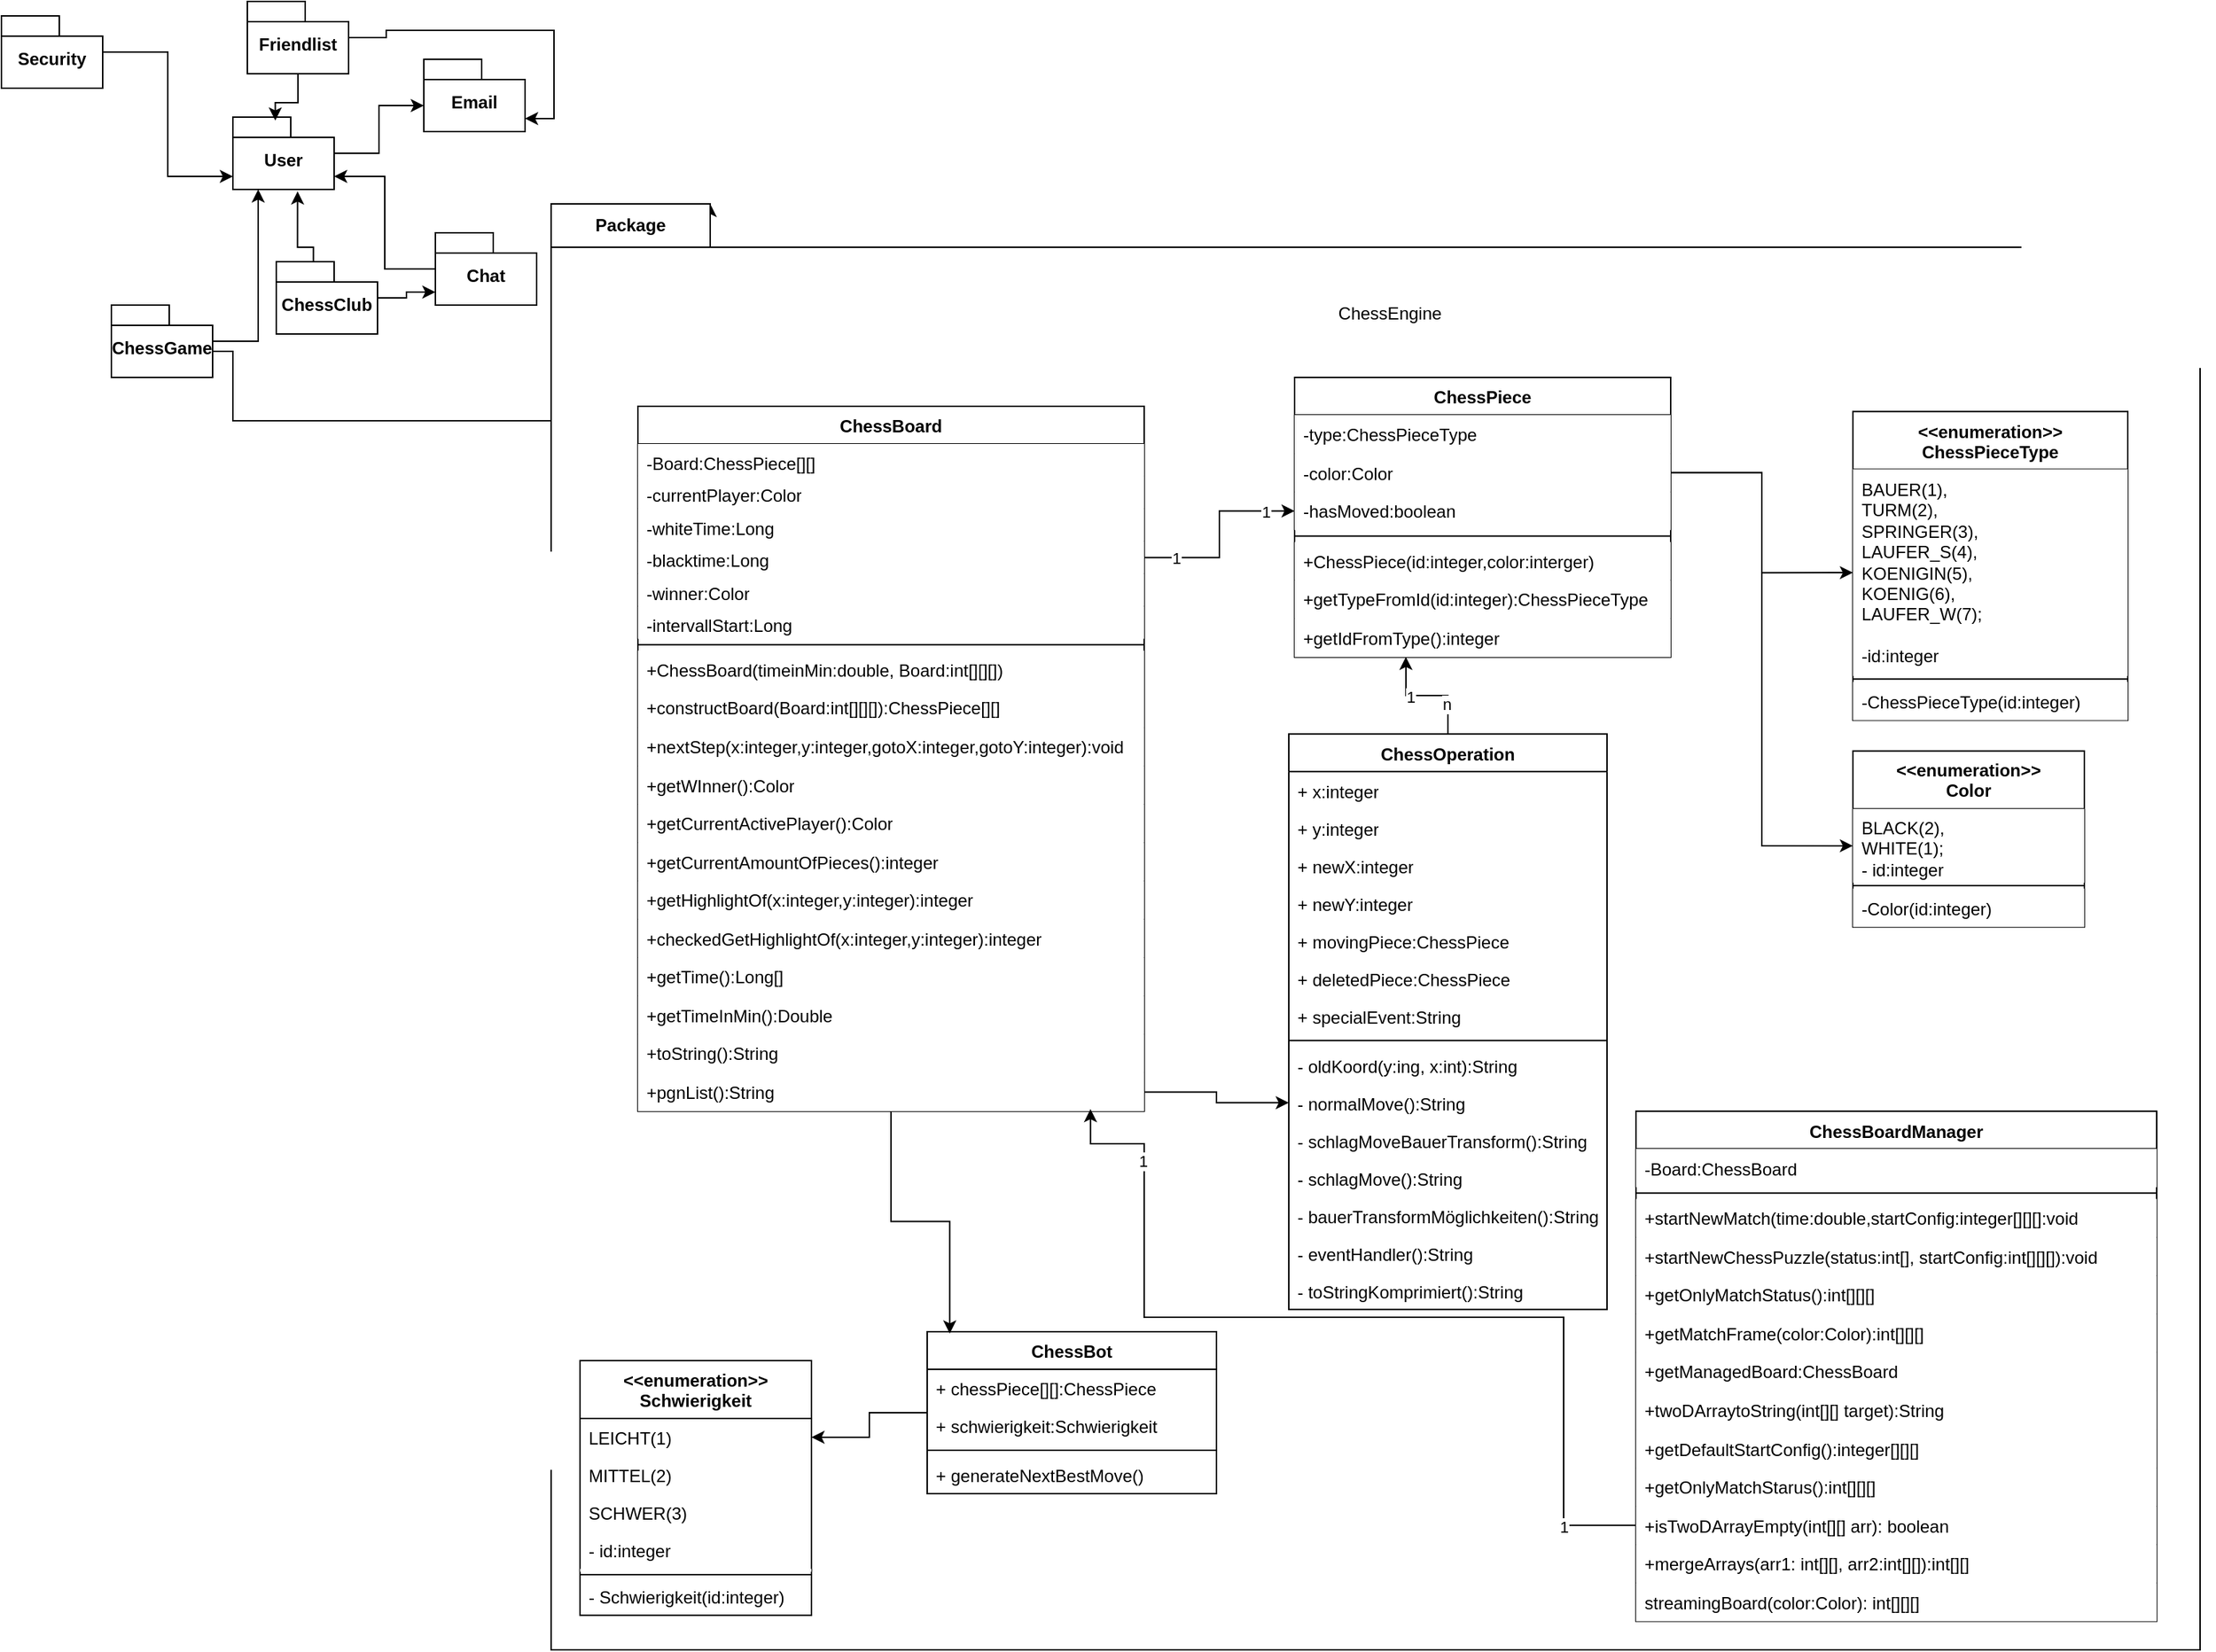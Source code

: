<mxfile version="22.0.3" type="device">
  <diagram name="Seite-1" id="c28Q1IENT9KXUYJO6mZ8">
    <mxGraphModel dx="2707" dy="1098" grid="1" gridSize="10" guides="1" tooltips="1" connect="1" arrows="1" fold="1" page="1" pageScale="1" pageWidth="827" pageHeight="1169" math="0" shadow="0">
      <root>
        <mxCell id="0" />
        <mxCell id="1" parent="0" />
        <mxCell id="IfCNX7LFpCoSi9c5CtZU-1" value="Email" style="shape=folder;fontStyle=1;spacingTop=10;tabWidth=40;tabHeight=14;tabPosition=left;html=1;whiteSpace=wrap;strokeColor=#000000;movable=1;resizable=1;rotatable=1;deletable=1;editable=1;locked=0;connectable=1;" parent="1" vertex="1">
          <mxGeometry x="-448" y="50" width="70" height="50" as="geometry" />
        </mxCell>
        <mxCell id="IfCNX7LFpCoSi9c5CtZU-2" value="Security" style="shape=folder;fontStyle=1;spacingTop=10;tabWidth=40;tabHeight=14;tabPosition=left;html=1;whiteSpace=wrap;strokeColor=#000000;movable=1;resizable=1;rotatable=1;deletable=1;editable=1;locked=0;connectable=1;" parent="1" vertex="1">
          <mxGeometry x="-740" y="20" width="70" height="50" as="geometry" />
        </mxCell>
        <mxCell id="IfCNX7LFpCoSi9c5CtZU-3" value="Friendlist" style="shape=folder;fontStyle=1;spacingTop=10;tabWidth=40;tabHeight=14;tabPosition=left;html=1;whiteSpace=wrap;strokeColor=#000000;movable=1;resizable=1;rotatable=1;deletable=1;editable=1;locked=0;connectable=1;" parent="1" vertex="1">
          <mxGeometry x="-570" y="10" width="70" height="50" as="geometry" />
        </mxCell>
        <mxCell id="IfCNX7LFpCoSi9c5CtZU-4" value="Chat" style="shape=folder;fontStyle=1;spacingTop=10;tabWidth=40;tabHeight=14;tabPosition=left;html=1;whiteSpace=wrap;strokeColor=#000000;movable=1;resizable=1;rotatable=1;deletable=1;editable=1;locked=0;connectable=1;" parent="1" vertex="1">
          <mxGeometry x="-440" y="170" width="70" height="50" as="geometry" />
        </mxCell>
        <mxCell id="IfCNX7LFpCoSi9c5CtZU-5" value="ChessGame" style="shape=folder;fontStyle=1;spacingTop=10;tabWidth=40;tabHeight=14;tabPosition=left;html=1;whiteSpace=wrap;strokeColor=#000000;movable=1;resizable=1;rotatable=1;deletable=1;editable=1;locked=0;connectable=1;" parent="1" vertex="1">
          <mxGeometry x="-664" y="220" width="70" height="50" as="geometry" />
        </mxCell>
        <mxCell id="IfCNX7LFpCoSi9c5CtZU-7" value="User" style="shape=folder;fontStyle=1;spacingTop=10;tabWidth=40;tabHeight=14;tabPosition=left;html=1;whiteSpace=wrap;strokeColor=#000000;movable=1;resizable=1;rotatable=1;deletable=1;editable=1;locked=0;connectable=1;" parent="1" vertex="1">
          <mxGeometry x="-580" y="90" width="70" height="50" as="geometry" />
        </mxCell>
        <mxCell id="IfCNX7LFpCoSi9c5CtZU-9" value="ChessClub" style="shape=folder;fontStyle=1;spacingTop=10;tabWidth=40;tabHeight=14;tabPosition=left;html=1;whiteSpace=wrap;strokeColor=#000000;movable=1;resizable=1;rotatable=1;deletable=1;editable=1;locked=0;connectable=1;" parent="1" vertex="1">
          <mxGeometry x="-550" y="190" width="70" height="50" as="geometry" />
        </mxCell>
        <mxCell id="IfCNX7LFpCoSi9c5CtZU-10" style="edgeStyle=orthogonalEdgeStyle;rounded=0;orthogonalLoop=1;jettySize=auto;html=1;entryX=0;entryY=0;entryDx=0;entryDy=32;entryPerimeter=0;strokeColor=#000000;movable=1;resizable=1;rotatable=1;deletable=1;editable=1;locked=0;connectable=1;" parent="1" source="IfCNX7LFpCoSi9c5CtZU-7" target="IfCNX7LFpCoSi9c5CtZU-1" edge="1">
          <mxGeometry relative="1" as="geometry" />
        </mxCell>
        <mxCell id="IfCNX7LFpCoSi9c5CtZU-11" style="edgeStyle=orthogonalEdgeStyle;rounded=0;orthogonalLoop=1;jettySize=auto;html=1;entryX=0.419;entryY=0.047;entryDx=0;entryDy=0;entryPerimeter=0;strokeColor=#000000;movable=1;resizable=1;rotatable=1;deletable=1;editable=1;locked=0;connectable=1;" parent="1" source="IfCNX7LFpCoSi9c5CtZU-3" target="IfCNX7LFpCoSi9c5CtZU-7" edge="1">
          <mxGeometry relative="1" as="geometry" />
        </mxCell>
        <mxCell id="IfCNX7LFpCoSi9c5CtZU-12" style="edgeStyle=orthogonalEdgeStyle;rounded=0;orthogonalLoop=1;jettySize=auto;html=1;entryX=0;entryY=0;entryDx=70;entryDy=41;entryPerimeter=0;strokeColor=#000000;movable=1;resizable=1;rotatable=1;deletable=1;editable=1;locked=0;connectable=1;" parent="1" source="IfCNX7LFpCoSi9c5CtZU-4" target="IfCNX7LFpCoSi9c5CtZU-7" edge="1">
          <mxGeometry relative="1" as="geometry" />
        </mxCell>
        <mxCell id="IfCNX7LFpCoSi9c5CtZU-14" style="edgeStyle=orthogonalEdgeStyle;rounded=0;orthogonalLoop=1;jettySize=auto;html=1;exitX=0;exitY=0;exitDx=70;exitDy=32;exitPerimeter=0;entryX=0;entryY=0;entryDx=110;entryDy=0;entryPerimeter=0;movable=1;resizable=1;rotatable=1;deletable=1;editable=1;locked=0;connectable=1;" parent="1" source="IfCNX7LFpCoSi9c5CtZU-5" target="IfCNX7LFpCoSi9c5CtZU-20" edge="1">
          <mxGeometry relative="1" as="geometry">
            <mxPoint x="-280" y="361" as="targetPoint" />
            <Array as="points">
              <mxPoint x="-580" y="252" />
              <mxPoint x="-580" y="300" />
            </Array>
          </mxGeometry>
        </mxCell>
        <mxCell id="IfCNX7LFpCoSi9c5CtZU-15" style="edgeStyle=orthogonalEdgeStyle;rounded=0;orthogonalLoop=1;jettySize=auto;html=1;strokeColor=#000000;entryX=0.639;entryY=1.028;entryDx=0;entryDy=0;entryPerimeter=0;exitX=0.367;exitY=-0.007;exitDx=0;exitDy=0;exitPerimeter=0;movable=1;resizable=1;rotatable=1;deletable=1;editable=1;locked=0;connectable=1;" parent="1" source="IfCNX7LFpCoSi9c5CtZU-9" target="IfCNX7LFpCoSi9c5CtZU-7" edge="1">
          <mxGeometry relative="1" as="geometry">
            <mxPoint x="-449" y="180" as="targetPoint" />
            <Array as="points">
              <mxPoint x="-524" y="180" />
              <mxPoint x="-535" y="180" />
            </Array>
          </mxGeometry>
        </mxCell>
        <mxCell id="IfCNX7LFpCoSi9c5CtZU-16" style="edgeStyle=orthogonalEdgeStyle;rounded=0;orthogonalLoop=1;jettySize=auto;html=1;entryX=0.25;entryY=1;entryDx=0;entryDy=0;entryPerimeter=0;strokeColor=#000000;movable=1;resizable=1;rotatable=1;deletable=1;editable=1;locked=0;connectable=1;" parent="1" source="IfCNX7LFpCoSi9c5CtZU-5" target="IfCNX7LFpCoSi9c5CtZU-7" edge="1">
          <mxGeometry relative="1" as="geometry" />
        </mxCell>
        <mxCell id="IfCNX7LFpCoSi9c5CtZU-17" style="edgeStyle=orthogonalEdgeStyle;rounded=0;orthogonalLoop=1;jettySize=auto;html=1;entryX=0;entryY=0;entryDx=70;entryDy=41;entryPerimeter=0;strokeColor=#000000;movable=1;resizable=1;rotatable=1;deletable=1;editable=1;locked=0;connectable=1;" parent="1" source="IfCNX7LFpCoSi9c5CtZU-3" target="IfCNX7LFpCoSi9c5CtZU-1" edge="1">
          <mxGeometry relative="1" as="geometry" />
        </mxCell>
        <mxCell id="IfCNX7LFpCoSi9c5CtZU-18" style="edgeStyle=orthogonalEdgeStyle;rounded=0;orthogonalLoop=1;jettySize=auto;html=1;entryX=0;entryY=0;entryDx=0;entryDy=41;entryPerimeter=0;strokeColor=#000000;movable=1;resizable=1;rotatable=1;deletable=1;editable=1;locked=0;connectable=1;" parent="1" source="IfCNX7LFpCoSi9c5CtZU-2" target="IfCNX7LFpCoSi9c5CtZU-7" edge="1">
          <mxGeometry relative="1" as="geometry" />
        </mxCell>
        <mxCell id="IfCNX7LFpCoSi9c5CtZU-19" style="edgeStyle=orthogonalEdgeStyle;rounded=0;orthogonalLoop=1;jettySize=auto;html=1;entryX=0;entryY=0;entryDx=0;entryDy=41;entryPerimeter=0;strokeColor=#000000;movable=1;resizable=1;rotatable=1;deletable=1;editable=1;locked=0;connectable=1;" parent="1" source="IfCNX7LFpCoSi9c5CtZU-9" target="IfCNX7LFpCoSi9c5CtZU-4" edge="1">
          <mxGeometry relative="1" as="geometry" />
        </mxCell>
        <mxCell id="IfCNX7LFpCoSi9c5CtZU-20" value="Package" style="shape=folder;fontStyle=1;tabWidth=110;tabHeight=30;tabPosition=left;html=1;boundedLbl=1;labelInHeader=1;container=0;collapsible=0;whiteSpace=wrap;movable=1;resizable=1;rotatable=1;deletable=1;editable=1;locked=0;connectable=1;" parent="1" vertex="1">
          <mxGeometry x="-360" y="150" width="1140" height="1000" as="geometry" />
        </mxCell>
        <mxCell id="IfCNX7LFpCoSi9c5CtZU-21" value="ChessEngine" style="html=1;strokeColor=none;resizeWidth=1;resizeHeight=1;fillColor=none;part=1;connectable=1;allowArrows=0;deletable=1;whiteSpace=wrap;movable=1;resizable=1;rotatable=1;editable=1;locked=0;" parent="1" vertex="1">
          <mxGeometry x="-350" y="150" width="1140" height="91.757" as="geometry">
            <mxPoint y="30" as="offset" />
          </mxGeometry>
        </mxCell>
        <mxCell id="IfCNX7LFpCoSi9c5CtZU-80" value="ChessBoardManager" style="swimlane;fontStyle=1;align=center;verticalAlign=top;childLayout=stackLayout;horizontal=1;startSize=26;horizontalStack=0;resizeParent=1;resizeParentMax=0;resizeLast=0;collapsible=1;marginBottom=0;whiteSpace=wrap;html=1;fillColor=#FFFFFF;movable=1;resizable=1;rotatable=1;deletable=1;editable=1;locked=0;connectable=1;" parent="1" vertex="1">
          <mxGeometry x="390" y="777.522" width="360" height="352.737" as="geometry" />
        </mxCell>
        <mxCell id="IfCNX7LFpCoSi9c5CtZU-81" value="-Board:ChessBoard" style="text;strokeColor=none;fillColor=#FFFFFF;align=left;verticalAlign=top;spacingLeft=4;spacingRight=4;overflow=hidden;rotatable=1;points=[[0,0.5],[1,0.5]];portConstraint=eastwest;whiteSpace=wrap;html=1;movable=1;resizable=1;deletable=1;editable=1;locked=0;connectable=1;" parent="IfCNX7LFpCoSi9c5CtZU-80" vertex="1">
          <mxGeometry y="26" width="360" height="26.547" as="geometry" />
        </mxCell>
        <mxCell id="IfCNX7LFpCoSi9c5CtZU-83" value="" style="line;strokeWidth=1;fillColor=#FFFFFF;align=left;verticalAlign=middle;spacingTop=-1;spacingLeft=3;spacingRight=3;rotatable=1;labelPosition=right;points=[];portConstraint=eastwest;strokeColor=inherit;movable=1;resizable=1;deletable=1;editable=1;locked=0;connectable=1;" parent="IfCNX7LFpCoSi9c5CtZU-80" vertex="1">
          <mxGeometry y="52.547" width="360" height="8.168" as="geometry" />
        </mxCell>
        <mxCell id="IfCNX7LFpCoSi9c5CtZU-84" value="+startNewMatch(time:double,startConfig:integer[][][]:void" style="text;strokeColor=none;fillColor=#FFFFFF;align=left;verticalAlign=top;spacingLeft=4;spacingRight=4;overflow=hidden;rotatable=1;points=[[0,0.5],[1,0.5]];portConstraint=eastwest;whiteSpace=wrap;html=1;movable=1;resizable=1;deletable=1;editable=1;locked=0;connectable=1;" parent="IfCNX7LFpCoSi9c5CtZU-80" vertex="1">
          <mxGeometry y="60.716" width="360" height="26.547" as="geometry" />
        </mxCell>
        <mxCell id="XPDA9a6sTZwHY-Tw1bYk-1" value="+startNewChessPuzzle(status:int[], startConfig:int[][][]):void" style="text;strokeColor=none;fillColor=#FFFFFF;align=left;verticalAlign=top;spacingLeft=4;spacingRight=4;overflow=hidden;rotatable=1;points=[[0,0.5],[1,0.5]];portConstraint=eastwest;whiteSpace=wrap;html=1;movable=1;resizable=1;deletable=1;editable=1;locked=0;connectable=1;" parent="IfCNX7LFpCoSi9c5CtZU-80" vertex="1">
          <mxGeometry y="87.263" width="360" height="26.547" as="geometry" />
        </mxCell>
        <mxCell id="XPDA9a6sTZwHY-Tw1bYk-2" value="+getOnlyMatchStatus():int[][][]" style="text;strokeColor=none;fillColor=#FFFFFF;align=left;verticalAlign=top;spacingLeft=4;spacingRight=4;overflow=hidden;rotatable=1;points=[[0,0.5],[1,0.5]];portConstraint=eastwest;whiteSpace=wrap;html=1;movable=1;resizable=1;deletable=1;editable=1;locked=0;connectable=1;" parent="IfCNX7LFpCoSi9c5CtZU-80" vertex="1">
          <mxGeometry y="113.811" width="360" height="26.547" as="geometry" />
        </mxCell>
        <mxCell id="XPDA9a6sTZwHY-Tw1bYk-3" value="+getMatchFrame(color:Color):int[][][]" style="text;strokeColor=none;fillColor=#FFFFFF;align=left;verticalAlign=top;spacingLeft=4;spacingRight=4;overflow=hidden;rotatable=1;points=[[0,0.5],[1,0.5]];portConstraint=eastwest;whiteSpace=wrap;html=1;movable=1;resizable=1;deletable=1;editable=1;locked=0;connectable=1;" parent="IfCNX7LFpCoSi9c5CtZU-80" vertex="1">
          <mxGeometry y="140.358" width="360" height="26.547" as="geometry" />
        </mxCell>
        <mxCell id="IfCNX7LFpCoSi9c5CtZU-89" value="+getManagedBoard:ChessBoard" style="text;strokeColor=none;fillColor=#FFFFFF;align=left;verticalAlign=top;spacingLeft=4;spacingRight=4;overflow=hidden;rotatable=1;points=[[0,0.5],[1,0.5]];portConstraint=eastwest;whiteSpace=wrap;html=1;movable=1;resizable=1;deletable=1;editable=1;locked=0;connectable=1;" parent="IfCNX7LFpCoSi9c5CtZU-80" vertex="1">
          <mxGeometry y="166.905" width="360" height="26.547" as="geometry" />
        </mxCell>
        <mxCell id="XPDA9a6sTZwHY-Tw1bYk-4" value="+twoDArraytoString(int[][] target):String" style="text;strokeColor=none;fillColor=#FFFFFF;align=left;verticalAlign=top;spacingLeft=4;spacingRight=4;overflow=hidden;rotatable=1;points=[[0,0.5],[1,0.5]];portConstraint=eastwest;whiteSpace=wrap;html=1;movable=1;resizable=1;deletable=1;editable=1;locked=0;connectable=1;" parent="IfCNX7LFpCoSi9c5CtZU-80" vertex="1">
          <mxGeometry y="193.453" width="360" height="26.547" as="geometry" />
        </mxCell>
        <mxCell id="IfCNX7LFpCoSi9c5CtZU-85" value="+getDefaultStartConfig():integer[][][]" style="text;strokeColor=none;fillColor=#FFFFFF;align=left;verticalAlign=top;spacingLeft=4;spacingRight=4;overflow=hidden;rotatable=1;points=[[0,0.5],[1,0.5]];portConstraint=eastwest;whiteSpace=wrap;html=1;movable=1;resizable=1;deletable=1;editable=1;locked=0;connectable=1;" parent="IfCNX7LFpCoSi9c5CtZU-80" vertex="1">
          <mxGeometry y="220.0" width="360" height="26.547" as="geometry" />
        </mxCell>
        <mxCell id="XPDA9a6sTZwHY-Tw1bYk-5" value="+getOnlyMatchStarus():int[][][]" style="text;strokeColor=none;fillColor=#FFFFFF;align=left;verticalAlign=top;spacingLeft=4;spacingRight=4;overflow=hidden;rotatable=1;points=[[0,0.5],[1,0.5]];portConstraint=eastwest;whiteSpace=wrap;html=1;movable=1;resizable=1;deletable=1;editable=1;locked=0;connectable=1;" parent="IfCNX7LFpCoSi9c5CtZU-80" vertex="1">
          <mxGeometry y="246.547" width="360" height="26.547" as="geometry" />
        </mxCell>
        <mxCell id="XPDA9a6sTZwHY-Tw1bYk-6" value="+isTwoDArrayEmpty(int[][] arr): boolean" style="text;strokeColor=none;fillColor=#FFFFFF;align=left;verticalAlign=top;spacingLeft=4;spacingRight=4;overflow=hidden;rotatable=1;points=[[0,0.5],[1,0.5]];portConstraint=eastwest;whiteSpace=wrap;html=1;movable=1;resizable=1;deletable=1;editable=1;locked=0;connectable=1;" parent="IfCNX7LFpCoSi9c5CtZU-80" vertex="1">
          <mxGeometry y="273.095" width="360" height="26.547" as="geometry" />
        </mxCell>
        <mxCell id="XPDA9a6sTZwHY-Tw1bYk-7" value="+mergeArrays(arr1: int[][], arr2:int[][]):int[][]" style="text;strokeColor=none;fillColor=#FFFFFF;align=left;verticalAlign=top;spacingLeft=4;spacingRight=4;overflow=hidden;rotatable=1;points=[[0,0.5],[1,0.5]];portConstraint=eastwest;whiteSpace=wrap;html=1;movable=1;resizable=1;deletable=1;editable=1;locked=0;connectable=1;" parent="IfCNX7LFpCoSi9c5CtZU-80" vertex="1">
          <mxGeometry y="299.642" width="360" height="26.547" as="geometry" />
        </mxCell>
        <mxCell id="IfCNX7LFpCoSi9c5CtZU-90" value="streamingBoard(color:Color): int[][][]" style="text;strokeColor=none;fillColor=#FFFFFF;align=left;verticalAlign=top;spacingLeft=4;spacingRight=4;overflow=hidden;rotatable=1;points=[[0,0.5],[1,0.5]];portConstraint=eastwest;whiteSpace=wrap;html=1;movable=1;resizable=1;deletable=1;editable=1;locked=0;connectable=1;" parent="IfCNX7LFpCoSi9c5CtZU-80" vertex="1">
          <mxGeometry y="326.189" width="360" height="26.547" as="geometry" />
        </mxCell>
        <mxCell id="IfCNX7LFpCoSi9c5CtZU-91" value="ChessBoard" style="swimlane;fontStyle=1;align=center;verticalAlign=top;childLayout=stackLayout;horizontal=1;startSize=26;horizontalStack=0;resizeParent=1;resizeParentMax=0;resizeLast=0;collapsible=1;marginBottom=0;whiteSpace=wrap;html=1;fillColor=#FFFFFF;movable=1;resizable=1;rotatable=1;deletable=1;editable=1;locked=0;connectable=1;" parent="1" vertex="1">
          <mxGeometry x="-300" y="290.004" width="350" height="487.516" as="geometry" />
        </mxCell>
        <mxCell id="IfCNX7LFpCoSi9c5CtZU-92" value="-Board:ChessPiece[][]" style="text;strokeColor=none;fillColor=#FFFFFF;align=left;verticalAlign=top;spacingLeft=4;spacingRight=4;overflow=hidden;rotatable=1;points=[[0,0.5],[1,0.5]];portConstraint=eastwest;whiteSpace=wrap;html=1;movable=1;resizable=1;deletable=1;editable=1;locked=0;connectable=1;" parent="IfCNX7LFpCoSi9c5CtZU-91" vertex="1">
          <mxGeometry y="26" width="350" height="22.463" as="geometry" />
        </mxCell>
        <mxCell id="IfCNX7LFpCoSi9c5CtZU-93" value="-currentPlayer:Color" style="text;strokeColor=none;fillColor=#FFFFFF;align=left;verticalAlign=top;spacingLeft=4;spacingRight=4;overflow=hidden;rotatable=1;points=[[0,0.5],[1,0.5]];portConstraint=eastwest;whiteSpace=wrap;html=1;movable=1;resizable=1;deletable=1;editable=1;locked=0;connectable=1;" parent="IfCNX7LFpCoSi9c5CtZU-91" vertex="1">
          <mxGeometry y="48.463" width="350" height="22.463" as="geometry" />
        </mxCell>
        <mxCell id="IfCNX7LFpCoSi9c5CtZU-94" value="-whiteTime:Long" style="text;strokeColor=none;fillColor=#FFFFFF;align=left;verticalAlign=top;spacingLeft=4;spacingRight=4;overflow=hidden;rotatable=1;points=[[0,0.5],[1,0.5]];portConstraint=eastwest;whiteSpace=wrap;html=1;movable=1;resizable=1;deletable=1;editable=1;locked=0;connectable=1;" parent="IfCNX7LFpCoSi9c5CtZU-91" vertex="1">
          <mxGeometry y="70.926" width="350" height="22.463" as="geometry" />
        </mxCell>
        <mxCell id="IfCNX7LFpCoSi9c5CtZU-95" value="-blacktime:Long" style="text;strokeColor=none;fillColor=#FFFFFF;align=left;verticalAlign=top;spacingLeft=4;spacingRight=4;overflow=hidden;rotatable=1;points=[[0,0.5],[1,0.5]];portConstraint=eastwest;whiteSpace=wrap;html=1;movable=1;resizable=1;deletable=1;editable=1;locked=0;connectable=1;" parent="IfCNX7LFpCoSi9c5CtZU-91" vertex="1">
          <mxGeometry y="93.389" width="350" height="22.463" as="geometry" />
        </mxCell>
        <mxCell id="IfCNX7LFpCoSi9c5CtZU-96" value="-winner:Color" style="text;strokeColor=none;fillColor=#FFFFFF;align=left;verticalAlign=top;spacingLeft=4;spacingRight=4;overflow=hidden;rotatable=1;points=[[0,0.5],[1,0.5]];portConstraint=eastwest;whiteSpace=wrap;html=1;movable=1;resizable=1;deletable=1;editable=1;locked=0;connectable=1;" parent="IfCNX7LFpCoSi9c5CtZU-91" vertex="1">
          <mxGeometry y="115.853" width="350" height="22.463" as="geometry" />
        </mxCell>
        <mxCell id="IfCNX7LFpCoSi9c5CtZU-97" value="-intervallStart:Long" style="text;strokeColor=none;fillColor=#FFFFFF;align=left;verticalAlign=top;spacingLeft=4;spacingRight=4;overflow=hidden;rotatable=1;points=[[0,0.5],[1,0.5]];portConstraint=eastwest;whiteSpace=wrap;html=1;movable=1;resizable=1;deletable=1;editable=1;locked=0;connectable=1;" parent="IfCNX7LFpCoSi9c5CtZU-91" vertex="1">
          <mxGeometry y="138.316" width="350" height="22.463" as="geometry" />
        </mxCell>
        <mxCell id="IfCNX7LFpCoSi9c5CtZU-98" value="" style="line;strokeWidth=1;fillColor=#FFFFFF;align=left;verticalAlign=middle;spacingTop=-1;spacingLeft=3;spacingRight=3;rotatable=1;labelPosition=right;points=[];portConstraint=eastwest;strokeColor=inherit;movable=1;resizable=1;deletable=1;editable=1;locked=0;connectable=1;" parent="IfCNX7LFpCoSi9c5CtZU-91" vertex="1">
          <mxGeometry y="160.779" width="350" height="8.168" as="geometry" />
        </mxCell>
        <mxCell id="IfCNX7LFpCoSi9c5CtZU-99" value="+ChessBoard(timeinMin:double, Board:int[][][])" style="text;strokeColor=none;fillColor=#FFFFFF;align=left;verticalAlign=top;spacingLeft=4;spacingRight=4;overflow=hidden;rotatable=1;points=[[0,0.5],[1,0.5]];portConstraint=eastwest;whiteSpace=wrap;html=1;movable=1;resizable=1;deletable=1;editable=1;locked=0;connectable=1;" parent="IfCNX7LFpCoSi9c5CtZU-91" vertex="1">
          <mxGeometry y="168.947" width="350" height="26.547" as="geometry" />
        </mxCell>
        <mxCell id="IfCNX7LFpCoSi9c5CtZU-100" value="+constructBoard(Board:int[][][]):ChessPiece[][]" style="text;strokeColor=none;fillColor=#FFFFFF;align=left;verticalAlign=top;spacingLeft=4;spacingRight=4;overflow=hidden;rotatable=1;points=[[0,0.5],[1,0.5]];portConstraint=eastwest;whiteSpace=wrap;html=1;movable=1;resizable=1;deletable=1;editable=1;locked=0;connectable=1;" parent="IfCNX7LFpCoSi9c5CtZU-91" vertex="1">
          <mxGeometry y="195.495" width="350" height="26.547" as="geometry" />
        </mxCell>
        <mxCell id="IfCNX7LFpCoSi9c5CtZU-101" value="+nextStep(x:integer,y:integer,gotoX:integer,gotoY:integer):void" style="text;strokeColor=none;fillColor=#FFFFFF;align=left;verticalAlign=top;spacingLeft=4;spacingRight=4;overflow=hidden;rotatable=1;points=[[0,0.5],[1,0.5]];portConstraint=eastwest;whiteSpace=wrap;html=1;movable=1;resizable=1;deletable=1;editable=1;locked=0;connectable=1;" parent="IfCNX7LFpCoSi9c5CtZU-91" vertex="1">
          <mxGeometry y="222.042" width="350" height="26.547" as="geometry" />
        </mxCell>
        <mxCell id="IfCNX7LFpCoSi9c5CtZU-102" value="+getWInner():Color" style="text;strokeColor=none;fillColor=#FFFFFF;align=left;verticalAlign=top;spacingLeft=4;spacingRight=4;overflow=hidden;rotatable=1;points=[[0,0.5],[1,0.5]];portConstraint=eastwest;whiteSpace=wrap;html=1;movable=1;resizable=1;deletable=1;editable=1;locked=0;connectable=1;" parent="IfCNX7LFpCoSi9c5CtZU-91" vertex="1">
          <mxGeometry y="248.589" width="350" height="26.547" as="geometry" />
        </mxCell>
        <mxCell id="IfCNX7LFpCoSi9c5CtZU-103" value="+getCurrentActivePlayer():Color" style="text;strokeColor=none;fillColor=#FFFFFF;align=left;verticalAlign=top;spacingLeft=4;spacingRight=4;overflow=hidden;rotatable=1;points=[[0,0.5],[1,0.5]];portConstraint=eastwest;whiteSpace=wrap;html=1;movable=1;resizable=1;deletable=1;editable=1;locked=0;connectable=1;" parent="IfCNX7LFpCoSi9c5CtZU-91" vertex="1">
          <mxGeometry y="275.137" width="350" height="26.547" as="geometry" />
        </mxCell>
        <mxCell id="IfCNX7LFpCoSi9c5CtZU-104" value="+getCurrentAmountOfPieces():integer" style="text;strokeColor=none;fillColor=#FFFFFF;align=left;verticalAlign=top;spacingLeft=4;spacingRight=4;overflow=hidden;rotatable=1;points=[[0,0.5],[1,0.5]];portConstraint=eastwest;whiteSpace=wrap;html=1;movable=1;resizable=1;deletable=1;editable=1;locked=0;connectable=1;" parent="IfCNX7LFpCoSi9c5CtZU-91" vertex="1">
          <mxGeometry y="301.684" width="350" height="26.547" as="geometry" />
        </mxCell>
        <mxCell id="IfCNX7LFpCoSi9c5CtZU-105" value="+getHighlightOf(x:integer,y:integer):integer" style="text;strokeColor=none;fillColor=#FFFFFF;align=left;verticalAlign=top;spacingLeft=4;spacingRight=4;overflow=hidden;rotatable=1;points=[[0,0.5],[1,0.5]];portConstraint=eastwest;whiteSpace=wrap;html=1;movable=1;resizable=1;deletable=1;editable=1;locked=0;connectable=1;" parent="IfCNX7LFpCoSi9c5CtZU-91" vertex="1">
          <mxGeometry y="328.232" width="350" height="26.547" as="geometry" />
        </mxCell>
        <mxCell id="IfCNX7LFpCoSi9c5CtZU-106" value="+checkedGetHighlightOf(x:integer,y:integer):integer" style="text;strokeColor=none;fillColor=#FFFFFF;align=left;verticalAlign=top;spacingLeft=4;spacingRight=4;overflow=hidden;rotatable=1;points=[[0,0.5],[1,0.5]];portConstraint=eastwest;whiteSpace=wrap;html=1;movable=1;resizable=1;deletable=1;editable=1;locked=0;connectable=1;" parent="IfCNX7LFpCoSi9c5CtZU-91" vertex="1">
          <mxGeometry y="354.779" width="350" height="26.547" as="geometry" />
        </mxCell>
        <mxCell id="IfCNX7LFpCoSi9c5CtZU-107" value="+getTime():Long[]" style="text;strokeColor=none;fillColor=#FFFFFF;align=left;verticalAlign=top;spacingLeft=4;spacingRight=4;overflow=hidden;rotatable=1;points=[[0,0.5],[1,0.5]];portConstraint=eastwest;whiteSpace=wrap;html=1;movable=1;resizable=1;deletable=1;editable=1;locked=0;connectable=1;" parent="IfCNX7LFpCoSi9c5CtZU-91" vertex="1">
          <mxGeometry y="381.326" width="350" height="26.547" as="geometry" />
        </mxCell>
        <mxCell id="IfCNX7LFpCoSi9c5CtZU-108" value="+getTimeInMin():Double" style="text;strokeColor=none;fillColor=#FFFFFF;align=left;verticalAlign=top;spacingLeft=4;spacingRight=4;overflow=hidden;rotatable=1;points=[[0,0.5],[1,0.5]];portConstraint=eastwest;whiteSpace=wrap;html=1;movable=1;resizable=1;deletable=1;editable=1;locked=0;connectable=1;" parent="IfCNX7LFpCoSi9c5CtZU-91" vertex="1">
          <mxGeometry y="407.874" width="350" height="26.547" as="geometry" />
        </mxCell>
        <mxCell id="IfCNX7LFpCoSi9c5CtZU-110" value="+toString():String" style="text;strokeColor=none;fillColor=#FFFFFF;align=left;verticalAlign=top;spacingLeft=4;spacingRight=4;overflow=hidden;rotatable=1;points=[[0,0.5],[1,0.5]];portConstraint=eastwest;whiteSpace=wrap;html=1;movable=1;resizable=1;deletable=1;editable=1;locked=0;connectable=1;" parent="IfCNX7LFpCoSi9c5CtZU-91" vertex="1">
          <mxGeometry y="434.421" width="350" height="26.547" as="geometry" />
        </mxCell>
        <mxCell id="IfCNX7LFpCoSi9c5CtZU-109" value="+pgnList():String" style="text;strokeColor=none;fillColor=#FFFFFF;align=left;verticalAlign=top;spacingLeft=4;spacingRight=4;overflow=hidden;rotatable=1;points=[[0,0.5],[1,0.5]];portConstraint=eastwest;whiteSpace=wrap;html=1;movable=1;resizable=1;deletable=1;editable=1;locked=0;connectable=1;" parent="IfCNX7LFpCoSi9c5CtZU-91" vertex="1">
          <mxGeometry y="460.968" width="350" height="26.547" as="geometry" />
        </mxCell>
        <mxCell id="IfCNX7LFpCoSi9c5CtZU-77" style="edgeStyle=orthogonalEdgeStyle;rounded=0;orthogonalLoop=1;jettySize=auto;html=1;entryX=0.894;entryY=0.943;entryDx=0;entryDy=0;exitX=0;exitY=0.5;exitDx=0;exitDy=0;fillColor=#FFFFFF;movable=1;resizable=1;rotatable=1;deletable=1;editable=1;locked=0;connectable=1;entryPerimeter=0;" parent="1" source="XPDA9a6sTZwHY-Tw1bYk-6" target="IfCNX7LFpCoSi9c5CtZU-109" edge="1">
          <mxGeometry relative="1" as="geometry">
            <mxPoint x="-130" y="967.474" as="targetPoint" />
            <Array as="points">
              <mxPoint x="340" y="1064" />
              <mxPoint x="340" y="920" />
              <mxPoint x="50" y="920" />
              <mxPoint x="50" y="800" />
              <mxPoint x="13" y="800" />
            </Array>
            <mxPoint x="320" y="1072.642" as="sourcePoint" />
          </mxGeometry>
        </mxCell>
        <mxCell id="IfCNX7LFpCoSi9c5CtZU-78" value="1" style="edgeLabel;html=1;align=center;verticalAlign=middle;resizable=1;points=[];fillColor=#FFFFFF;movable=1;rotatable=1;deletable=1;editable=1;locked=0;connectable=1;" parent="IfCNX7LFpCoSi9c5CtZU-77" vertex="1" connectable="0">
          <mxGeometry x="-0.804" y="2" relative="1" as="geometry">
            <mxPoint x="2" y="16" as="offset" />
          </mxGeometry>
        </mxCell>
        <mxCell id="IfCNX7LFpCoSi9c5CtZU-79" value="1" style="edgeLabel;html=1;align=center;verticalAlign=middle;resizable=1;points=[];fillColor=#FFFFFF;movable=1;rotatable=1;deletable=1;editable=1;locked=0;connectable=1;" parent="IfCNX7LFpCoSi9c5CtZU-77" vertex="1" connectable="0">
          <mxGeometry x="0.784" y="1" relative="1" as="geometry">
            <mxPoint y="1" as="offset" />
          </mxGeometry>
        </mxCell>
        <mxCell id="IfCNX7LFpCoSi9c5CtZU-111" value="ChessPiece" style="swimlane;fontStyle=1;align=center;verticalAlign=top;childLayout=stackLayout;horizontal=1;startSize=26;horizontalStack=0;resizeParent=1;resizeParentMax=0;resizeLast=0;collapsible=1;marginBottom=0;whiteSpace=wrap;html=1;fillColor=#FFFFFF;movable=1;resizable=1;rotatable=1;deletable=1;editable=1;locked=0;connectable=1;" parent="1" vertex="1">
          <mxGeometry x="154" y="270.004" width="260" height="193.453" as="geometry" />
        </mxCell>
        <mxCell id="IfCNX7LFpCoSi9c5CtZU-112" value="-type:ChessPieceType" style="text;strokeColor=none;fillColor=#FFFFFF;align=left;verticalAlign=top;spacingLeft=4;spacingRight=4;overflow=hidden;rotatable=1;points=[[0,0.5],[1,0.5]];portConstraint=eastwest;whiteSpace=wrap;html=1;movable=1;resizable=1;deletable=1;editable=1;locked=0;connectable=1;" parent="IfCNX7LFpCoSi9c5CtZU-111" vertex="1">
          <mxGeometry y="26" width="260" height="26.547" as="geometry" />
        </mxCell>
        <mxCell id="IfCNX7LFpCoSi9c5CtZU-113" value="-color:Color" style="text;strokeColor=none;fillColor=#FFFFFF;align=left;verticalAlign=top;spacingLeft=4;spacingRight=4;overflow=hidden;rotatable=1;points=[[0,0.5],[1,0.5]];portConstraint=eastwest;whiteSpace=wrap;html=1;movable=1;resizable=1;deletable=1;editable=1;locked=0;connectable=1;" parent="IfCNX7LFpCoSi9c5CtZU-111" vertex="1">
          <mxGeometry y="52.547" width="260" height="26.547" as="geometry" />
        </mxCell>
        <mxCell id="IfCNX7LFpCoSi9c5CtZU-114" value="-hasMoved:boolean" style="text;strokeColor=none;fillColor=#FFFFFF;align=left;verticalAlign=top;spacingLeft=4;spacingRight=4;overflow=hidden;rotatable=1;points=[[0,0.5],[1,0.5]];portConstraint=eastwest;whiteSpace=wrap;html=1;movable=1;resizable=1;deletable=1;editable=1;locked=0;connectable=1;" parent="IfCNX7LFpCoSi9c5CtZU-111" vertex="1">
          <mxGeometry y="79.095" width="260" height="26.547" as="geometry" />
        </mxCell>
        <mxCell id="IfCNX7LFpCoSi9c5CtZU-115" value="" style="line;strokeWidth=1;fillColor=#FFFFFF;align=left;verticalAlign=middle;spacingTop=-1;spacingLeft=3;spacingRight=3;rotatable=1;labelPosition=right;points=[];portConstraint=eastwest;strokeColor=inherit;movable=1;resizable=1;deletable=1;editable=1;locked=0;connectable=1;" parent="IfCNX7LFpCoSi9c5CtZU-111" vertex="1">
          <mxGeometry y="105.642" width="260" height="8.168" as="geometry" />
        </mxCell>
        <mxCell id="IfCNX7LFpCoSi9c5CtZU-116" value="+ChessPiece(id:integer,color:interger)" style="text;strokeColor=none;fillColor=#FFFFFF;align=left;verticalAlign=top;spacingLeft=4;spacingRight=4;overflow=hidden;rotatable=1;points=[[0,0.5],[1,0.5]];portConstraint=eastwest;whiteSpace=wrap;html=1;movable=1;resizable=1;deletable=1;editable=1;locked=0;connectable=1;" parent="IfCNX7LFpCoSi9c5CtZU-111" vertex="1">
          <mxGeometry y="113.811" width="260" height="26.547" as="geometry" />
        </mxCell>
        <mxCell id="IfCNX7LFpCoSi9c5CtZU-117" value="+getTypeFromId(id:integer):ChessPieceType" style="text;strokeColor=none;fillColor=#FFFFFF;align=left;verticalAlign=top;spacingLeft=4;spacingRight=4;overflow=hidden;rotatable=1;points=[[0,0.5],[1,0.5]];portConstraint=eastwest;whiteSpace=wrap;html=1;movable=1;resizable=1;deletable=1;editable=1;locked=0;connectable=1;" parent="IfCNX7LFpCoSi9c5CtZU-111" vertex="1">
          <mxGeometry y="140.358" width="260" height="26.547" as="geometry" />
        </mxCell>
        <mxCell id="IfCNX7LFpCoSi9c5CtZU-118" value="+getIdFromType():integer" style="text;strokeColor=none;fillColor=#FFFFFF;align=left;verticalAlign=top;spacingLeft=4;spacingRight=4;overflow=hidden;rotatable=1;points=[[0,0.5],[1,0.5]];portConstraint=eastwest;whiteSpace=wrap;html=1;movable=1;resizable=1;deletable=1;editable=1;locked=0;connectable=1;" parent="IfCNX7LFpCoSi9c5CtZU-111" vertex="1">
          <mxGeometry y="166.905" width="260" height="26.547" as="geometry" />
        </mxCell>
        <mxCell id="IfCNX7LFpCoSi9c5CtZU-119" value="&amp;lt;&amp;lt;enumeration&amp;gt;&amp;gt;&lt;br&gt;ChessPieceType" style="swimlane;fontStyle=1;align=center;verticalAlign=top;childLayout=stackLayout;horizontal=1;startSize=40;horizontalStack=0;resizeParent=1;resizeParentMax=0;resizeLast=0;collapsible=1;marginBottom=0;whiteSpace=wrap;html=1;fillColor=#FFFFFF;movable=1;resizable=1;rotatable=1;deletable=1;editable=1;locked=0;connectable=1;" parent="1" vertex="1">
          <mxGeometry x="540" y="293.579" width="190" height="213.579" as="geometry" />
        </mxCell>
        <mxCell id="IfCNX7LFpCoSi9c5CtZU-120" value="BAUER(1),&lt;br&gt;TURM(2),&lt;br&gt;SPRINGER(3),&lt;br&gt;LAUFER_S(4),&lt;br&gt;KOENIGIN(5),&lt;br&gt;KOENIG(6),&lt;br&gt;LAUFER_W(7);&lt;br&gt;&lt;br&gt;-id:integer" style="text;strokeColor=none;fillColor=#FFFFFF;align=left;verticalAlign=top;spacingLeft=4;spacingRight=4;overflow=hidden;rotatable=1;points=[[0,0.5],[1,0.5]];portConstraint=eastwest;whiteSpace=wrap;html=1;movable=1;resizable=1;deletable=1;editable=1;locked=0;connectable=1;" parent="IfCNX7LFpCoSi9c5CtZU-119" vertex="1">
          <mxGeometry y="40" width="190" height="142.947" as="geometry" />
        </mxCell>
        <mxCell id="IfCNX7LFpCoSi9c5CtZU-121" value="" style="line;strokeWidth=1;fillColor=#FFFFFF;align=left;verticalAlign=middle;spacingTop=-1;spacingLeft=3;spacingRight=3;rotatable=1;labelPosition=right;points=[];portConstraint=eastwest;strokeColor=inherit;movable=1;resizable=1;deletable=1;editable=1;locked=0;connectable=1;" parent="IfCNX7LFpCoSi9c5CtZU-119" vertex="1">
          <mxGeometry y="182.947" width="190" height="4.084" as="geometry" />
        </mxCell>
        <mxCell id="IfCNX7LFpCoSi9c5CtZU-122" value="-ChessPieceType(id:integer)" style="text;strokeColor=none;fillColor=#FFFFFF;align=left;verticalAlign=top;spacingLeft=4;spacingRight=4;overflow=hidden;rotatable=1;points=[[0,0.5],[1,0.5]];portConstraint=eastwest;whiteSpace=wrap;html=1;movable=1;resizable=1;deletable=1;editable=1;locked=0;connectable=1;" parent="IfCNX7LFpCoSi9c5CtZU-119" vertex="1">
          <mxGeometry y="187.032" width="190" height="26.547" as="geometry" />
        </mxCell>
        <mxCell id="IfCNX7LFpCoSi9c5CtZU-123" value="&amp;lt;&amp;lt;enumeration&amp;gt;&amp;gt;&lt;br&gt;Color" style="swimlane;fontStyle=1;align=center;verticalAlign=top;childLayout=stackLayout;horizontal=1;startSize=40;horizontalStack=0;resizeParent=1;resizeParentMax=0;resizeLast=0;collapsible=1;marginBottom=0;whiteSpace=wrap;html=1;fillColor=#FFFFFF;movable=1;resizable=1;rotatable=1;deletable=1;editable=1;locked=0;connectable=1;" parent="1" vertex="1">
          <mxGeometry x="540" y="528.421" width="160" height="121.684" as="geometry" />
        </mxCell>
        <mxCell id="IfCNX7LFpCoSi9c5CtZU-124" value="BLACK(2),&lt;br&gt;WHITE(1);&lt;br&gt;- id:integer" style="text;strokeColor=none;fillColor=#FFFFFF;align=left;verticalAlign=top;spacingLeft=4;spacingRight=4;overflow=hidden;rotatable=1;points=[[0,0.5],[1,0.5]];portConstraint=eastwest;whiteSpace=wrap;html=1;movable=1;resizable=1;deletable=1;editable=1;locked=0;connectable=1;" parent="IfCNX7LFpCoSi9c5CtZU-123" vertex="1">
          <mxGeometry y="40" width="160" height="51.053" as="geometry" />
        </mxCell>
        <mxCell id="IfCNX7LFpCoSi9c5CtZU-125" value="" style="line;strokeWidth=1;fillColor=#FFFFFF;align=left;verticalAlign=middle;spacingTop=-1;spacingLeft=3;spacingRight=3;rotatable=1;labelPosition=right;points=[];portConstraint=eastwest;strokeColor=inherit;movable=1;resizable=1;deletable=1;editable=1;locked=0;connectable=1;" parent="IfCNX7LFpCoSi9c5CtZU-123" vertex="1">
          <mxGeometry y="91.053" width="160" height="4.084" as="geometry" />
        </mxCell>
        <mxCell id="IfCNX7LFpCoSi9c5CtZU-126" value="-Color(id:integer)" style="text;strokeColor=none;fillColor=#FFFFFF;align=left;verticalAlign=top;spacingLeft=4;spacingRight=4;overflow=hidden;rotatable=1;points=[[0,0.5],[1,0.5]];portConstraint=eastwest;whiteSpace=wrap;html=1;movable=1;resizable=1;deletable=1;editable=1;locked=0;connectable=1;" parent="IfCNX7LFpCoSi9c5CtZU-123" vertex="1">
          <mxGeometry y="95.137" width="160" height="26.547" as="geometry" />
        </mxCell>
        <mxCell id="IfCNX7LFpCoSi9c5CtZU-127" style="edgeStyle=orthogonalEdgeStyle;rounded=0;orthogonalLoop=1;jettySize=auto;html=1;entryX=0;entryY=0.5;entryDx=0;entryDy=0;fillColor=#FFFFFF;movable=1;resizable=1;rotatable=1;deletable=1;editable=1;locked=0;connectable=1;" parent="1" source="IfCNX7LFpCoSi9c5CtZU-95" target="IfCNX7LFpCoSi9c5CtZU-114" edge="1">
          <mxGeometry relative="1" as="geometry" />
        </mxCell>
        <mxCell id="IfCNX7LFpCoSi9c5CtZU-128" value="1" style="edgeLabel;html=1;align=center;verticalAlign=middle;resizable=1;points=[];fillColor=#FFFFFF;movable=1;rotatable=1;deletable=1;editable=1;locked=0;connectable=1;" parent="IfCNX7LFpCoSi9c5CtZU-127" vertex="1" connectable="0">
          <mxGeometry x="-0.683" relative="1" as="geometry">
            <mxPoint as="offset" />
          </mxGeometry>
        </mxCell>
        <mxCell id="IfCNX7LFpCoSi9c5CtZU-129" value="1" style="edgeLabel;html=1;align=center;verticalAlign=middle;resizable=1;points=[];fillColor=#FFFFFF;movable=1;rotatable=1;deletable=1;editable=1;locked=0;connectable=1;" parent="IfCNX7LFpCoSi9c5CtZU-127" vertex="1" connectable="0">
          <mxGeometry x="0.711" relative="1" as="geometry">
            <mxPoint as="offset" />
          </mxGeometry>
        </mxCell>
        <mxCell id="IfCNX7LFpCoSi9c5CtZU-130" style="edgeStyle=orthogonalEdgeStyle;rounded=0;orthogonalLoop=1;jettySize=auto;html=1;entryX=0;entryY=0.5;entryDx=0;entryDy=0;fillColor=#FFFFFF;movable=1;resizable=1;rotatable=1;deletable=1;editable=1;locked=0;connectable=1;" parent="1" source="IfCNX7LFpCoSi9c5CtZU-113" target="IfCNX7LFpCoSi9c5CtZU-120" edge="1">
          <mxGeometry relative="1" as="geometry" />
        </mxCell>
        <mxCell id="IfCNX7LFpCoSi9c5CtZU-131" style="edgeStyle=orthogonalEdgeStyle;rounded=0;orthogonalLoop=1;jettySize=auto;html=1;entryX=0;entryY=0.5;entryDx=0;entryDy=0;fillColor=#FFFFFF;movable=1;resizable=1;rotatable=1;deletable=1;editable=1;locked=0;connectable=1;" parent="1" source="IfCNX7LFpCoSi9c5CtZU-113" target="IfCNX7LFpCoSi9c5CtZU-124" edge="1">
          <mxGeometry relative="1" as="geometry" />
        </mxCell>
        <mxCell id="A1tFK9CTRvcOVh8hiZNm-1" value="ChessOperation" style="swimlane;fontStyle=1;align=center;verticalAlign=top;childLayout=stackLayout;horizontal=1;startSize=26;horizontalStack=0;resizeParent=1;resizeParentMax=0;resizeLast=0;collapsible=1;marginBottom=0;whiteSpace=wrap;html=1;" parent="1" vertex="1">
          <mxGeometry x="150" y="516.63" width="220" height="398" as="geometry" />
        </mxCell>
        <mxCell id="A1tFK9CTRvcOVh8hiZNm-2" value="+ x:integer" style="text;strokeColor=none;fillColor=none;align=left;verticalAlign=top;spacingLeft=4;spacingRight=4;overflow=hidden;rotatable=0;points=[[0,0.5],[1,0.5]];portConstraint=eastwest;whiteSpace=wrap;html=1;" parent="A1tFK9CTRvcOVh8hiZNm-1" vertex="1">
          <mxGeometry y="26" width="220" height="26" as="geometry" />
        </mxCell>
        <mxCell id="A1tFK9CTRvcOVh8hiZNm-5" value="+ y:integer" style="text;strokeColor=none;fillColor=none;align=left;verticalAlign=top;spacingLeft=4;spacingRight=4;overflow=hidden;rotatable=0;points=[[0,0.5],[1,0.5]];portConstraint=eastwest;whiteSpace=wrap;html=1;" parent="A1tFK9CTRvcOVh8hiZNm-1" vertex="1">
          <mxGeometry y="52" width="220" height="26" as="geometry" />
        </mxCell>
        <mxCell id="A1tFK9CTRvcOVh8hiZNm-7" value="+ newX:integer" style="text;strokeColor=none;fillColor=none;align=left;verticalAlign=top;spacingLeft=4;spacingRight=4;overflow=hidden;rotatable=0;points=[[0,0.5],[1,0.5]];portConstraint=eastwest;whiteSpace=wrap;html=1;" parent="A1tFK9CTRvcOVh8hiZNm-1" vertex="1">
          <mxGeometry y="78" width="220" height="26" as="geometry" />
        </mxCell>
        <mxCell id="A1tFK9CTRvcOVh8hiZNm-6" value="+ newY:integer" style="text;strokeColor=none;fillColor=none;align=left;verticalAlign=top;spacingLeft=4;spacingRight=4;overflow=hidden;rotatable=0;points=[[0,0.5],[1,0.5]];portConstraint=eastwest;whiteSpace=wrap;html=1;" parent="A1tFK9CTRvcOVh8hiZNm-1" vertex="1">
          <mxGeometry y="104" width="220" height="26" as="geometry" />
        </mxCell>
        <mxCell id="A1tFK9CTRvcOVh8hiZNm-8" value="+ movingPiece:ChessPiece" style="text;strokeColor=none;fillColor=none;align=left;verticalAlign=top;spacingLeft=4;spacingRight=4;overflow=hidden;rotatable=0;points=[[0,0.5],[1,0.5]];portConstraint=eastwest;whiteSpace=wrap;html=1;" parent="A1tFK9CTRvcOVh8hiZNm-1" vertex="1">
          <mxGeometry y="130" width="220" height="26" as="geometry" />
        </mxCell>
        <mxCell id="A1tFK9CTRvcOVh8hiZNm-9" value="+ deletedPiece:ChessPiece" style="text;strokeColor=none;fillColor=none;align=left;verticalAlign=top;spacingLeft=4;spacingRight=4;overflow=hidden;rotatable=0;points=[[0,0.5],[1,0.5]];portConstraint=eastwest;whiteSpace=wrap;html=1;" parent="A1tFK9CTRvcOVh8hiZNm-1" vertex="1">
          <mxGeometry y="156" width="220" height="26" as="geometry" />
        </mxCell>
        <mxCell id="A1tFK9CTRvcOVh8hiZNm-13" value="+ specialEvent:String" style="text;strokeColor=none;fillColor=none;align=left;verticalAlign=top;spacingLeft=4;spacingRight=4;overflow=hidden;rotatable=0;points=[[0,0.5],[1,0.5]];portConstraint=eastwest;whiteSpace=wrap;html=1;" parent="A1tFK9CTRvcOVh8hiZNm-1" vertex="1">
          <mxGeometry y="182" width="220" height="26" as="geometry" />
        </mxCell>
        <mxCell id="A1tFK9CTRvcOVh8hiZNm-3" value="" style="line;strokeWidth=1;fillColor=none;align=left;verticalAlign=middle;spacingTop=-1;spacingLeft=3;spacingRight=3;rotatable=0;labelPosition=right;points=[];portConstraint=eastwest;strokeColor=inherit;" parent="A1tFK9CTRvcOVh8hiZNm-1" vertex="1">
          <mxGeometry y="208" width="220" height="8" as="geometry" />
        </mxCell>
        <mxCell id="juNonryCVVpmVh7_3pA2-2" value="- oldKoord(y:ing, x:int):String" style="text;strokeColor=none;fillColor=none;align=left;verticalAlign=top;spacingLeft=4;spacingRight=4;overflow=hidden;rotatable=0;points=[[0,0.5],[1,0.5]];portConstraint=eastwest;whiteSpace=wrap;html=1;" vertex="1" parent="A1tFK9CTRvcOVh8hiZNm-1">
          <mxGeometry y="216" width="220" height="26" as="geometry" />
        </mxCell>
        <mxCell id="A1tFK9CTRvcOVh8hiZNm-4" value="- normalMove():String" style="text;strokeColor=none;fillColor=none;align=left;verticalAlign=top;spacingLeft=4;spacingRight=4;overflow=hidden;rotatable=0;points=[[0,0.5],[1,0.5]];portConstraint=eastwest;whiteSpace=wrap;html=1;" parent="A1tFK9CTRvcOVh8hiZNm-1" vertex="1">
          <mxGeometry y="242" width="220" height="26" as="geometry" />
        </mxCell>
        <mxCell id="A1tFK9CTRvcOVh8hiZNm-16" value="- schlagMoveBauerTransform():String" style="text;strokeColor=none;fillColor=none;align=left;verticalAlign=top;spacingLeft=4;spacingRight=4;overflow=hidden;rotatable=0;points=[[0,0.5],[1,0.5]];portConstraint=eastwest;whiteSpace=wrap;html=1;" parent="A1tFK9CTRvcOVh8hiZNm-1" vertex="1">
          <mxGeometry y="268" width="220" height="26" as="geometry" />
        </mxCell>
        <mxCell id="A1tFK9CTRvcOVh8hiZNm-14" value="- schlagMove():String" style="text;strokeColor=none;fillColor=none;align=left;verticalAlign=top;spacingLeft=4;spacingRight=4;overflow=hidden;rotatable=0;points=[[0,0.5],[1,0.5]];portConstraint=eastwest;whiteSpace=wrap;html=1;" parent="A1tFK9CTRvcOVh8hiZNm-1" vertex="1">
          <mxGeometry y="294" width="220" height="26" as="geometry" />
        </mxCell>
        <mxCell id="juNonryCVVpmVh7_3pA2-1" value="- bauerTransformMöglichkeiten():String" style="text;strokeColor=none;fillColor=none;align=left;verticalAlign=top;spacingLeft=4;spacingRight=4;overflow=hidden;rotatable=0;points=[[0,0.5],[1,0.5]];portConstraint=eastwest;whiteSpace=wrap;html=1;" vertex="1" parent="A1tFK9CTRvcOVh8hiZNm-1">
          <mxGeometry y="320" width="220" height="26" as="geometry" />
        </mxCell>
        <mxCell id="A1tFK9CTRvcOVh8hiZNm-15" value="- eventHandler():String" style="text;strokeColor=none;fillColor=none;align=left;verticalAlign=top;spacingLeft=4;spacingRight=4;overflow=hidden;rotatable=0;points=[[0,0.5],[1,0.5]];portConstraint=eastwest;whiteSpace=wrap;html=1;" parent="A1tFK9CTRvcOVh8hiZNm-1" vertex="1">
          <mxGeometry y="346" width="220" height="26" as="geometry" />
        </mxCell>
        <mxCell id="A1tFK9CTRvcOVh8hiZNm-17" value="- toStringKomprimiert():String" style="text;strokeColor=none;fillColor=none;align=left;verticalAlign=top;spacingLeft=4;spacingRight=4;overflow=hidden;rotatable=0;points=[[0,0.5],[1,0.5]];portConstraint=eastwest;whiteSpace=wrap;html=1;" parent="A1tFK9CTRvcOVh8hiZNm-1" vertex="1">
          <mxGeometry y="372" width="220" height="26" as="geometry" />
        </mxCell>
        <mxCell id="A1tFK9CTRvcOVh8hiZNm-10" style="edgeStyle=orthogonalEdgeStyle;rounded=0;orthogonalLoop=1;jettySize=auto;html=1;entryX=0.296;entryY=0.994;entryDx=0;entryDy=0;entryPerimeter=0;" parent="1" source="A1tFK9CTRvcOVh8hiZNm-1" target="IfCNX7LFpCoSi9c5CtZU-118" edge="1">
          <mxGeometry relative="1" as="geometry" />
        </mxCell>
        <mxCell id="A1tFK9CTRvcOVh8hiZNm-11" value="1" style="edgeLabel;html=1;align=center;verticalAlign=middle;resizable=0;points=[];" parent="A1tFK9CTRvcOVh8hiZNm-10" vertex="1" connectable="0">
          <mxGeometry x="0.291" y="1" relative="1" as="geometry">
            <mxPoint as="offset" />
          </mxGeometry>
        </mxCell>
        <mxCell id="A1tFK9CTRvcOVh8hiZNm-12" value="n" style="edgeLabel;html=1;align=center;verticalAlign=middle;resizable=0;points=[];" parent="A1tFK9CTRvcOVh8hiZNm-10" vertex="1" connectable="0">
          <mxGeometry x="-0.7" y="1" relative="1" as="geometry">
            <mxPoint y="-8" as="offset" />
          </mxGeometry>
        </mxCell>
        <mxCell id="A1tFK9CTRvcOVh8hiZNm-18" style="edgeStyle=orthogonalEdgeStyle;rounded=0;orthogonalLoop=1;jettySize=auto;html=1;entryX=0;entryY=0.5;entryDx=0;entryDy=0;" parent="1" source="IfCNX7LFpCoSi9c5CtZU-109" target="A1tFK9CTRvcOVh8hiZNm-4" edge="1">
          <mxGeometry relative="1" as="geometry" />
        </mxCell>
        <mxCell id="mOcfjsEXxoFPMGiXOPen-19" style="edgeStyle=orthogonalEdgeStyle;rounded=0;orthogonalLoop=1;jettySize=auto;html=1;entryX=1;entryY=0.5;entryDx=0;entryDy=0;" parent="1" source="mOcfjsEXxoFPMGiXOPen-1" target="mOcfjsEXxoFPMGiXOPen-13" edge="1">
          <mxGeometry relative="1" as="geometry" />
        </mxCell>
        <mxCell id="mOcfjsEXxoFPMGiXOPen-1" value="ChessBot" style="swimlane;fontStyle=1;align=center;verticalAlign=top;childLayout=stackLayout;horizontal=1;startSize=26;horizontalStack=0;resizeParent=1;resizeParentMax=0;resizeLast=0;collapsible=1;marginBottom=0;whiteSpace=wrap;html=1;" parent="1" vertex="1">
          <mxGeometry x="-100" y="930" width="200" height="112" as="geometry" />
        </mxCell>
        <mxCell id="mOcfjsEXxoFPMGiXOPen-2" value="+ chessPiece[][]:ChessPiece" style="text;strokeColor=none;fillColor=none;align=left;verticalAlign=top;spacingLeft=4;spacingRight=4;overflow=hidden;rotatable=0;points=[[0,0.5],[1,0.5]];portConstraint=eastwest;whiteSpace=wrap;html=1;" parent="mOcfjsEXxoFPMGiXOPen-1" vertex="1">
          <mxGeometry y="26" width="200" height="26" as="geometry" />
        </mxCell>
        <mxCell id="mOcfjsEXxoFPMGiXOPen-18" value="+ schwierigkeit:Schwierigkeit" style="text;strokeColor=none;fillColor=none;align=left;verticalAlign=top;spacingLeft=4;spacingRight=4;overflow=hidden;rotatable=0;points=[[0,0.5],[1,0.5]];portConstraint=eastwest;whiteSpace=wrap;html=1;" parent="mOcfjsEXxoFPMGiXOPen-1" vertex="1">
          <mxGeometry y="52" width="200" height="26" as="geometry" />
        </mxCell>
        <mxCell id="mOcfjsEXxoFPMGiXOPen-3" value="" style="line;strokeWidth=1;fillColor=none;align=left;verticalAlign=middle;spacingTop=-1;spacingLeft=3;spacingRight=3;rotatable=0;labelPosition=right;points=[];portConstraint=eastwest;strokeColor=inherit;" parent="mOcfjsEXxoFPMGiXOPen-1" vertex="1">
          <mxGeometry y="78" width="200" height="8" as="geometry" />
        </mxCell>
        <mxCell id="mOcfjsEXxoFPMGiXOPen-4" value="+ generateNextBestMove()" style="text;strokeColor=none;fillColor=none;align=left;verticalAlign=top;spacingLeft=4;spacingRight=4;overflow=hidden;rotatable=0;points=[[0,0.5],[1,0.5]];portConstraint=eastwest;whiteSpace=wrap;html=1;" parent="mOcfjsEXxoFPMGiXOPen-1" vertex="1">
          <mxGeometry y="86" width="200" height="26" as="geometry" />
        </mxCell>
        <mxCell id="mOcfjsEXxoFPMGiXOPen-5" value="&amp;lt;&amp;lt;enumeration&amp;gt;&amp;gt;&lt;br&gt;Schwierigkeit" style="swimlane;fontStyle=1;align=center;verticalAlign=top;childLayout=stackLayout;horizontal=1;startSize=40;horizontalStack=0;resizeParent=1;resizeParentMax=0;resizeLast=0;collapsible=1;marginBottom=0;whiteSpace=wrap;html=1;fillColor=#FFFFFF;movable=1;resizable=1;rotatable=1;deletable=1;editable=1;locked=0;connectable=1;" parent="1" vertex="1">
          <mxGeometry x="-340" y="950.001" width="160" height="176.084" as="geometry" />
        </mxCell>
        <mxCell id="mOcfjsEXxoFPMGiXOPen-13" value="LEICHT(1)" style="text;strokeColor=none;fillColor=none;align=left;verticalAlign=top;spacingLeft=4;spacingRight=4;overflow=hidden;rotatable=0;points=[[0,0.5],[1,0.5]];portConstraint=eastwest;whiteSpace=wrap;html=1;" parent="mOcfjsEXxoFPMGiXOPen-5" vertex="1">
          <mxGeometry y="40" width="160" height="26" as="geometry" />
        </mxCell>
        <mxCell id="mOcfjsEXxoFPMGiXOPen-14" value="MITTEL(2)" style="text;strokeColor=none;fillColor=none;align=left;verticalAlign=top;spacingLeft=4;spacingRight=4;overflow=hidden;rotatable=0;points=[[0,0.5],[1,0.5]];portConstraint=eastwest;whiteSpace=wrap;html=1;" parent="mOcfjsEXxoFPMGiXOPen-5" vertex="1">
          <mxGeometry y="66" width="160" height="26" as="geometry" />
        </mxCell>
        <mxCell id="mOcfjsEXxoFPMGiXOPen-15" value="SCHWER(3)" style="text;strokeColor=none;fillColor=none;align=left;verticalAlign=top;spacingLeft=4;spacingRight=4;overflow=hidden;rotatable=0;points=[[0,0.5],[1,0.5]];portConstraint=eastwest;whiteSpace=wrap;html=1;" parent="mOcfjsEXxoFPMGiXOPen-5" vertex="1">
          <mxGeometry y="92" width="160" height="26" as="geometry" />
        </mxCell>
        <mxCell id="mOcfjsEXxoFPMGiXOPen-16" value="- id:integer" style="text;strokeColor=none;fillColor=none;align=left;verticalAlign=top;spacingLeft=4;spacingRight=4;overflow=hidden;rotatable=0;points=[[0,0.5],[1,0.5]];portConstraint=eastwest;whiteSpace=wrap;html=1;" parent="mOcfjsEXxoFPMGiXOPen-5" vertex="1">
          <mxGeometry y="118" width="160" height="26" as="geometry" />
        </mxCell>
        <mxCell id="mOcfjsEXxoFPMGiXOPen-6" value="" style="text;strokeColor=none;fillColor=#FFFFFF;align=left;verticalAlign=top;spacingLeft=4;spacingRight=4;overflow=hidden;rotatable=1;points=[[0,0.5],[1,0.5]];portConstraint=eastwest;whiteSpace=wrap;html=1;movable=1;resizable=1;deletable=1;editable=1;locked=0;connectable=1;" parent="mOcfjsEXxoFPMGiXOPen-5" vertex="1">
          <mxGeometry y="144" width="160" height="2" as="geometry" />
        </mxCell>
        <mxCell id="mOcfjsEXxoFPMGiXOPen-7" value="" style="line;strokeWidth=1;fillColor=#FFFFFF;align=left;verticalAlign=middle;spacingTop=-1;spacingLeft=3;spacingRight=3;rotatable=1;labelPosition=right;points=[];portConstraint=eastwest;strokeColor=inherit;movable=1;resizable=1;deletable=1;editable=1;locked=0;connectable=1;" parent="mOcfjsEXxoFPMGiXOPen-5" vertex="1">
          <mxGeometry y="146" width="160" height="4.084" as="geometry" />
        </mxCell>
        <mxCell id="mOcfjsEXxoFPMGiXOPen-17" value="- Schwierigkeit(id:integer)" style="text;strokeColor=none;fillColor=none;align=left;verticalAlign=top;spacingLeft=4;spacingRight=4;overflow=hidden;rotatable=0;points=[[0,0.5],[1,0.5]];portConstraint=eastwest;whiteSpace=wrap;html=1;" parent="mOcfjsEXxoFPMGiXOPen-5" vertex="1">
          <mxGeometry y="150.084" width="160" height="26" as="geometry" />
        </mxCell>
        <mxCell id="mOcfjsEXxoFPMGiXOPen-20" style="edgeStyle=orthogonalEdgeStyle;rounded=0;orthogonalLoop=1;jettySize=auto;html=1;entryX=0.078;entryY=0.011;entryDx=0;entryDy=0;entryPerimeter=0;" parent="1" source="IfCNX7LFpCoSi9c5CtZU-91" target="mOcfjsEXxoFPMGiXOPen-1" edge="1">
          <mxGeometry relative="1" as="geometry" />
        </mxCell>
      </root>
    </mxGraphModel>
  </diagram>
</mxfile>
